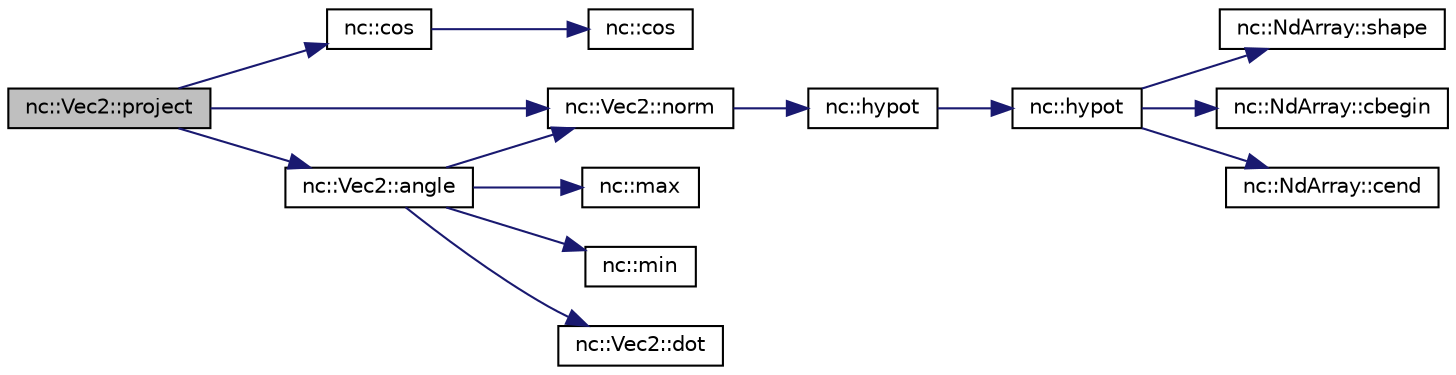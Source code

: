 digraph "nc::Vec2::project"
{
  edge [fontname="Helvetica",fontsize="10",labelfontname="Helvetica",labelfontsize="10"];
  node [fontname="Helvetica",fontsize="10",shape=record];
  rankdir="LR";
  Node97 [label="nc::Vec2::project",height=0.2,width=0.4,color="black", fillcolor="grey75", style="filled", fontcolor="black"];
  Node97 -> Node98 [color="midnightblue",fontsize="10",style="solid",fontname="Helvetica"];
  Node98 [label="nc::Vec2::norm",height=0.2,width=0.4,color="black", fillcolor="white", style="filled",URL="$classnc_1_1_vec2.html#ab6922f6c089b20e9d019301fddc6dc0a"];
  Node98 -> Node99 [color="midnightblue",fontsize="10",style="solid",fontname="Helvetica"];
  Node99 [label="nc::hypot",height=0.2,width=0.4,color="black", fillcolor="white", style="filled",URL="$namespacenc.html#a4648674053cd83851d9549bbcc7a8481"];
  Node99 -> Node100 [color="midnightblue",fontsize="10",style="solid",fontname="Helvetica"];
  Node100 [label="nc::hypot",height=0.2,width=0.4,color="black", fillcolor="white", style="filled",URL="$namespacenc.html#ab847598f9e2e08106edd8c6ae3fa2f7a"];
  Node100 -> Node101 [color="midnightblue",fontsize="10",style="solid",fontname="Helvetica"];
  Node101 [label="nc::NdArray::shape",height=0.2,width=0.4,color="black", fillcolor="white", style="filled",URL="$classnc_1_1_nd_array.html#a232a5e8c426b629dcda9f9d52e8ce905"];
  Node100 -> Node102 [color="midnightblue",fontsize="10",style="solid",fontname="Helvetica"];
  Node102 [label="nc::NdArray::cbegin",height=0.2,width=0.4,color="black", fillcolor="white", style="filled",URL="$classnc_1_1_nd_array.html#afab8bb1ff84015deae6dc7ed74a68227"];
  Node100 -> Node103 [color="midnightblue",fontsize="10",style="solid",fontname="Helvetica"];
  Node103 [label="nc::NdArray::cend",height=0.2,width=0.4,color="black", fillcolor="white", style="filled",URL="$classnc_1_1_nd_array.html#a01305da9771c34f86b419379ee986f3e"];
  Node97 -> Node104 [color="midnightblue",fontsize="10",style="solid",fontname="Helvetica"];
  Node104 [label="nc::cos",height=0.2,width=0.4,color="black", fillcolor="white", style="filled",URL="$namespacenc.html#affd0f5b31b2bd1b9cea9ab54e25dfab2"];
  Node104 -> Node105 [color="midnightblue",fontsize="10",style="solid",fontname="Helvetica"];
  Node105 [label="nc::cos",height=0.2,width=0.4,color="black", fillcolor="white", style="filled",URL="$namespacenc.html#a2f13c698853574855bd7f60076d706a8"];
  Node97 -> Node106 [color="midnightblue",fontsize="10",style="solid",fontname="Helvetica"];
  Node106 [label="nc::Vec2::angle",height=0.2,width=0.4,color="black", fillcolor="white", style="filled",URL="$classnc_1_1_vec2.html#a271ca2cae96a1df44486fbcc2c0f890f"];
  Node106 -> Node107 [color="midnightblue",fontsize="10",style="solid",fontname="Helvetica"];
  Node107 [label="nc::Vec2::dot",height=0.2,width=0.4,color="black", fillcolor="white", style="filled",URL="$classnc_1_1_vec2.html#a231781cc06b8f005a1dda5003498ec99"];
  Node106 -> Node98 [color="midnightblue",fontsize="10",style="solid",fontname="Helvetica"];
  Node106 -> Node108 [color="midnightblue",fontsize="10",style="solid",fontname="Helvetica"];
  Node108 [label="nc::max",height=0.2,width=0.4,color="black", fillcolor="white", style="filled",URL="$namespacenc.html#aea39f46713d556f182a9cd82c9338113"];
  Node106 -> Node109 [color="midnightblue",fontsize="10",style="solid",fontname="Helvetica"];
  Node109 [label="nc::min",height=0.2,width=0.4,color="black", fillcolor="white", style="filled",URL="$namespacenc.html#ae893a242e94f0da5f9cf31afde5051fe"];
}

